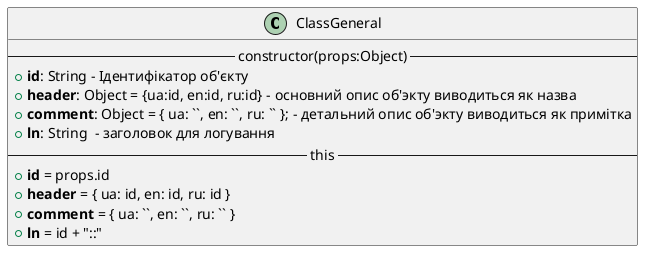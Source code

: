 @startuml ClassGeneral

!startsub partClassGeneral

class "ClassGeneral" {
	---- constructor(props:Object) ----
	+**id**: String - Ідентифікатор об'єкту
	+**header**: Object = {ua:id, en:id, ru:id} - основний опис об'экту виводиться як назва
	+**comment**: Object = { ua: ``, en: ``, ru: `` }; - детальний опис об'экту виводиться як примітка
	+**ln**: String  - заголовок для логування
	---- this ----
	+**id** = props.id
	+**header** = { ua: id, en: id, ru: id }
	+**comment** = { ua: ``, en: ``, ru: `` }
	+**ln** = id + "::"
}
!endsub

@enduml
